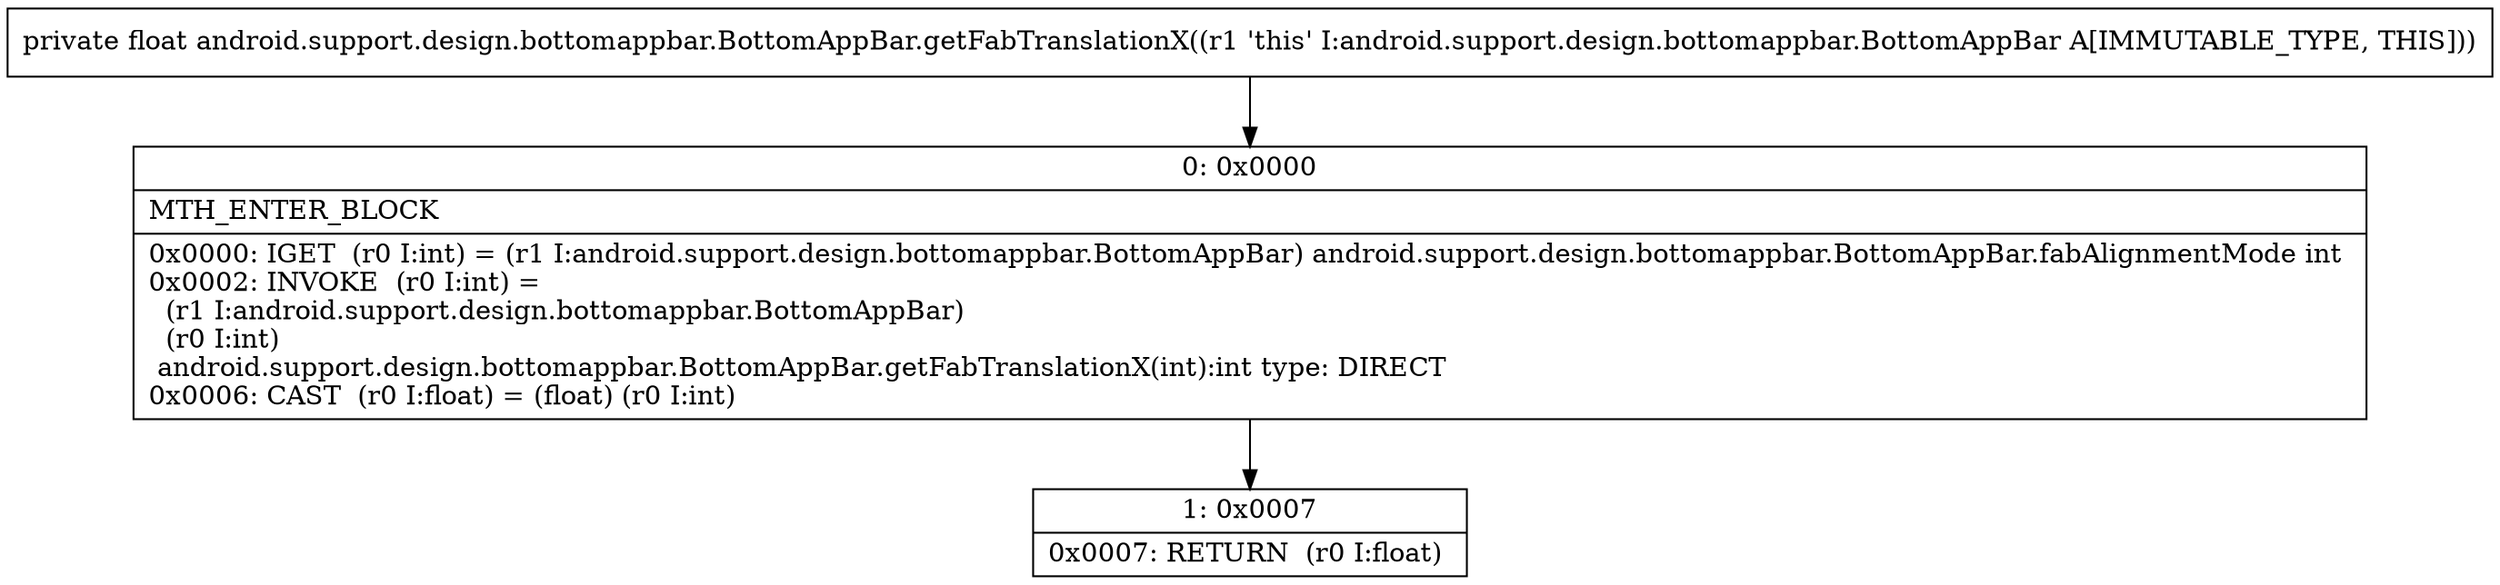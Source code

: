 digraph "CFG forandroid.support.design.bottomappbar.BottomAppBar.getFabTranslationX()F" {
Node_0 [shape=record,label="{0\:\ 0x0000|MTH_ENTER_BLOCK\l|0x0000: IGET  (r0 I:int) = (r1 I:android.support.design.bottomappbar.BottomAppBar) android.support.design.bottomappbar.BottomAppBar.fabAlignmentMode int \l0x0002: INVOKE  (r0 I:int) = \l  (r1 I:android.support.design.bottomappbar.BottomAppBar)\l  (r0 I:int)\l android.support.design.bottomappbar.BottomAppBar.getFabTranslationX(int):int type: DIRECT \l0x0006: CAST  (r0 I:float) = (float) (r0 I:int) \l}"];
Node_1 [shape=record,label="{1\:\ 0x0007|0x0007: RETURN  (r0 I:float) \l}"];
MethodNode[shape=record,label="{private float android.support.design.bottomappbar.BottomAppBar.getFabTranslationX((r1 'this' I:android.support.design.bottomappbar.BottomAppBar A[IMMUTABLE_TYPE, THIS])) }"];
MethodNode -> Node_0;
Node_0 -> Node_1;
}

